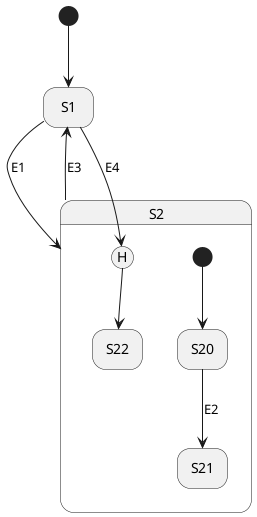 @startuml
'https://plantuml.com/state-diagram

'hide description area for state without description
hide empty description

state S1
state S2  {
  state S20
  state S21
  state S22


  [*] --> S20
}


[*] --> S1
S1 -down-> S2 : E1
S20 -down-> S21 : E2
S2 -down-> S1 : E3
'S1 -> SH
S1 -down-> S2[H] : E4
'SH -> S22
S2[H] -down-> S22

@enduml